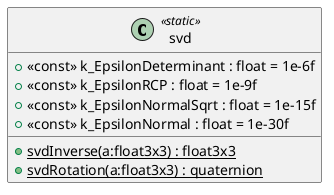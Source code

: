 @startuml
class svd <<static>> {
    + <<const>> k_EpsilonDeterminant : float = 1e-6f
    + <<const>> k_EpsilonRCP : float = 1e-9f
    + <<const>> k_EpsilonNormalSqrt : float = 1e-15f
    + <<const>> k_EpsilonNormal : float = 1e-30f
    + {static} svdInverse(a:float3x3) : float3x3
    + {static} svdRotation(a:float3x3) : quaternion
}
@enduml
